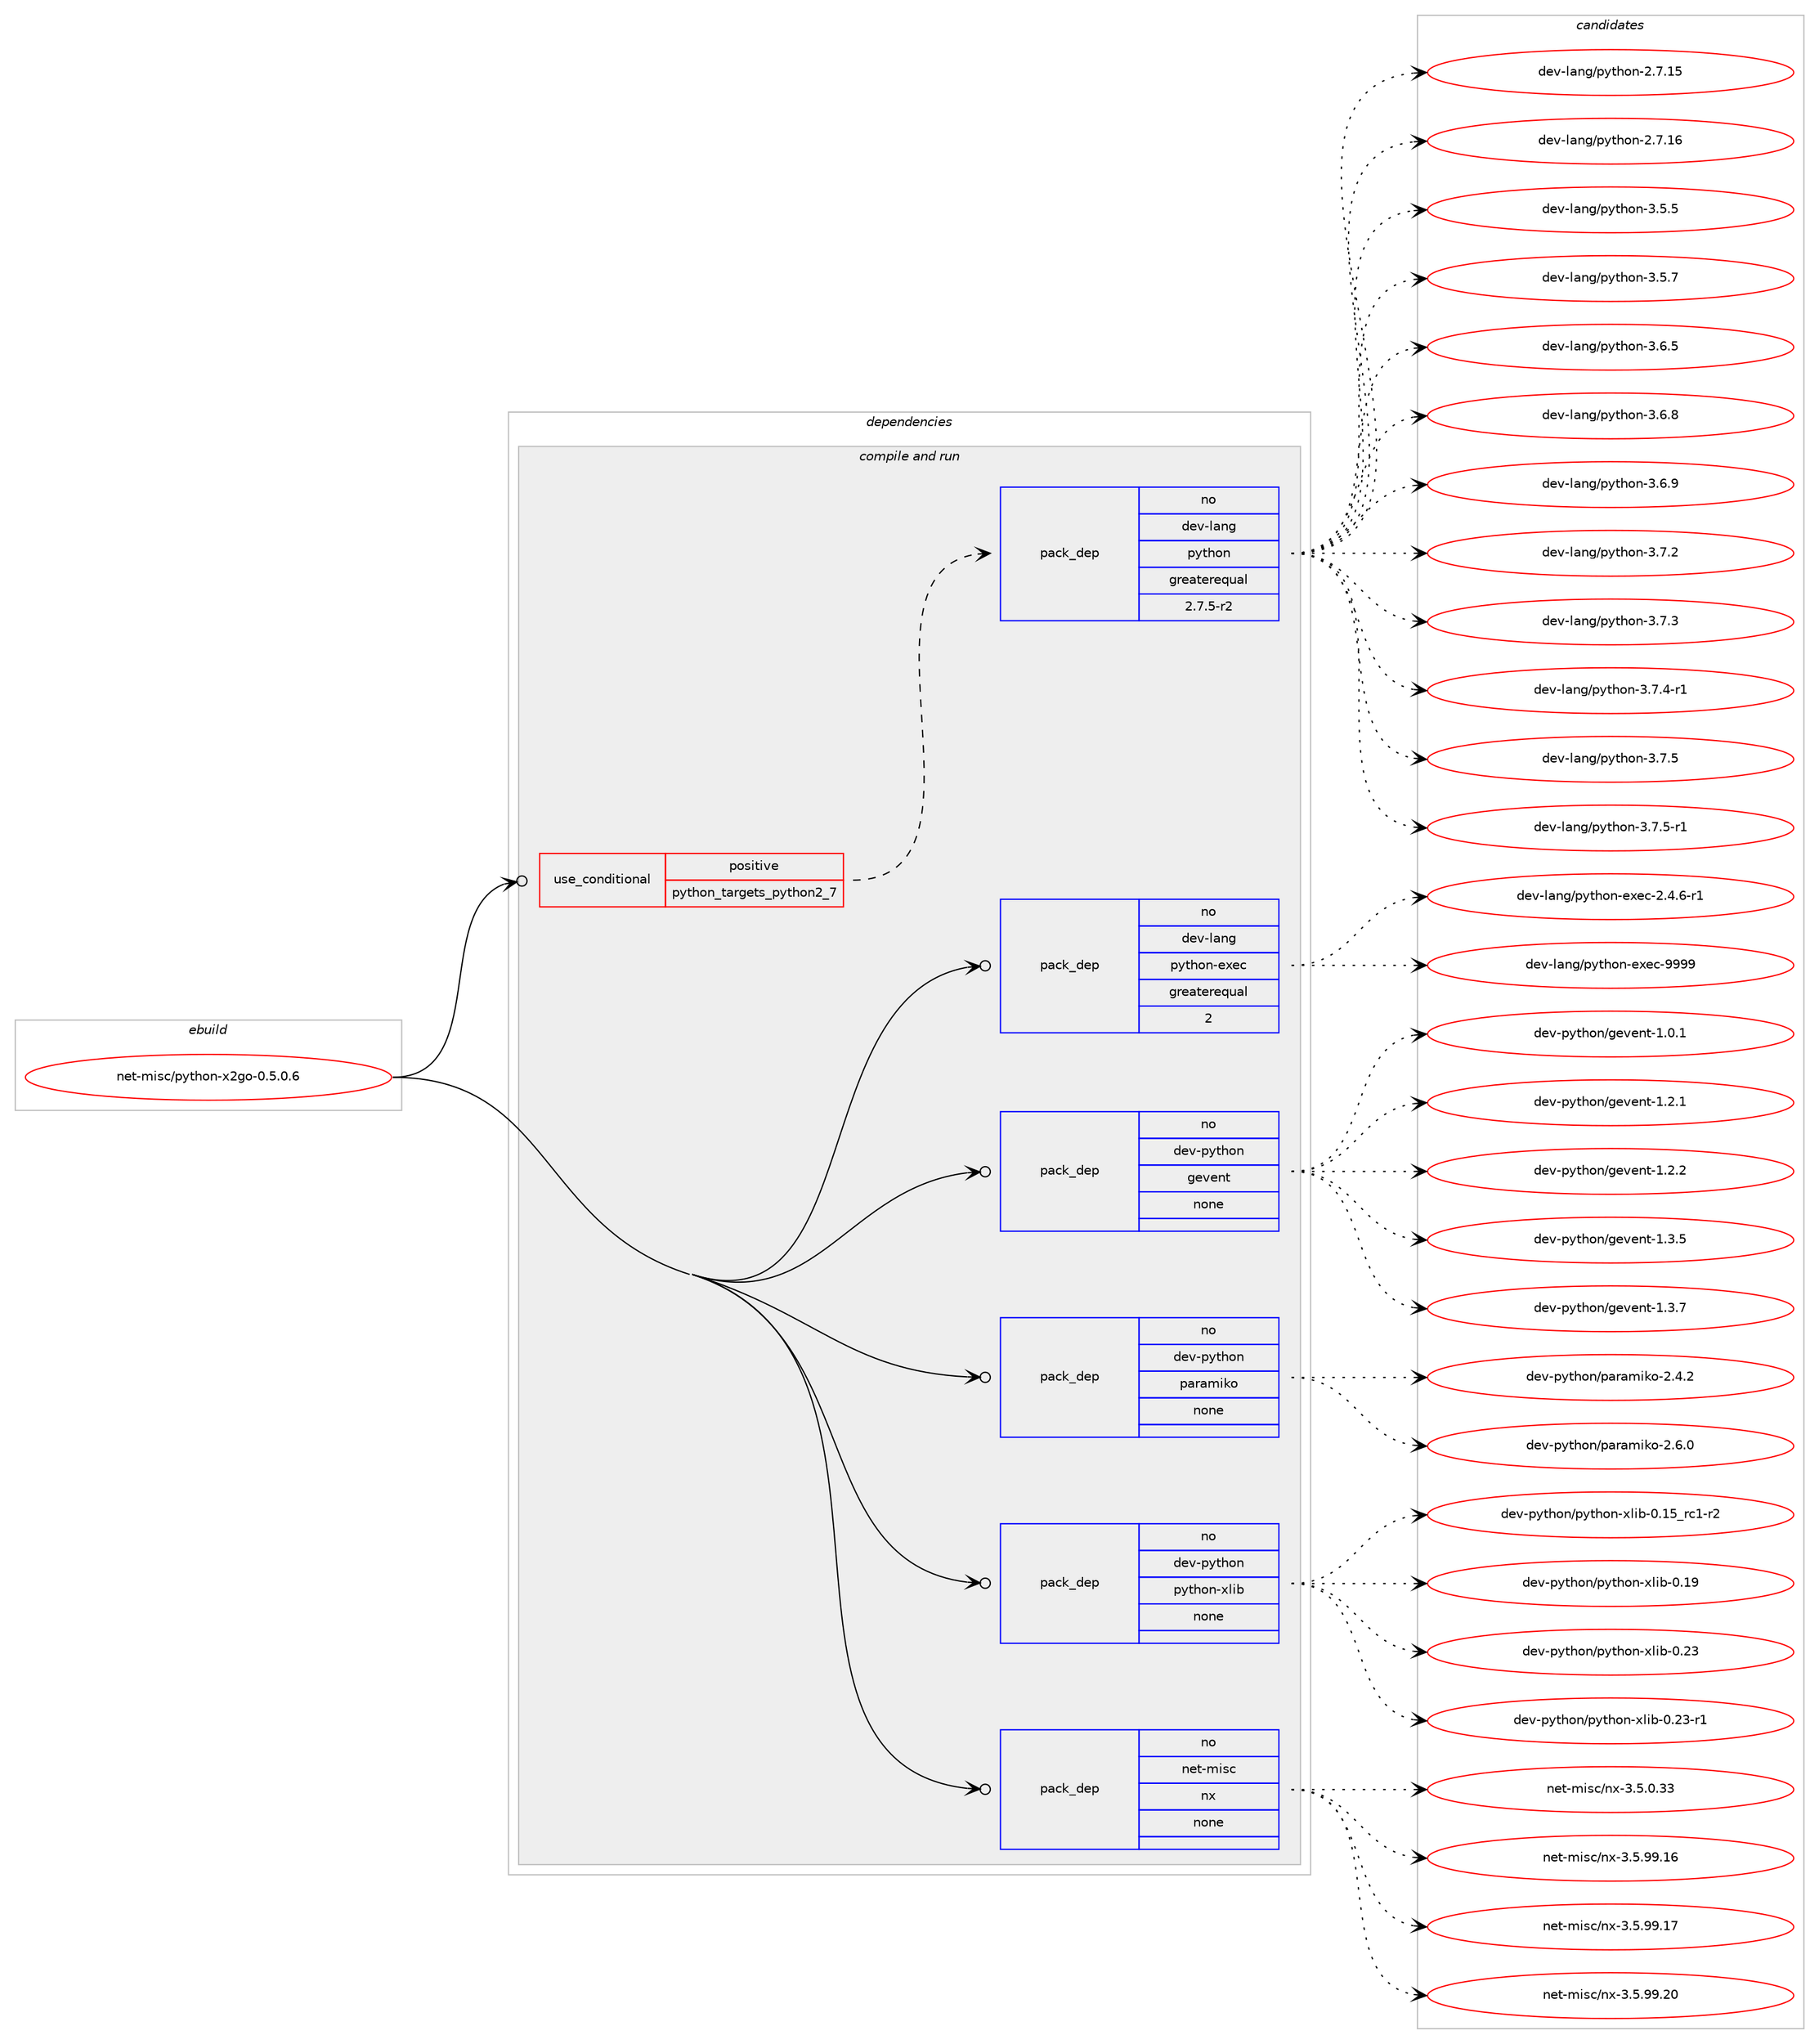 digraph prolog {

# *************
# Graph options
# *************

newrank=true;
concentrate=true;
compound=true;
graph [rankdir=LR,fontname=Helvetica,fontsize=10,ranksep=1.5];#, ranksep=2.5, nodesep=0.2];
edge  [arrowhead=vee];
node  [fontname=Helvetica,fontsize=10];

# **********
# The ebuild
# **********

subgraph cluster_leftcol {
color=gray;
rank=same;
label=<<i>ebuild</i>>;
id [label="net-misc/python-x2go-0.5.0.6", color=red, width=4, href="../net-misc/python-x2go-0.5.0.6.svg"];
}

# ****************
# The dependencies
# ****************

subgraph cluster_midcol {
color=gray;
label=<<i>dependencies</i>>;
subgraph cluster_compile {
fillcolor="#eeeeee";
style=filled;
label=<<i>compile</i>>;
}
subgraph cluster_compileandrun {
fillcolor="#eeeeee";
style=filled;
label=<<i>compile and run</i>>;
subgraph cond203940 {
dependency836312 [label=<<TABLE BORDER="0" CELLBORDER="1" CELLSPACING="0" CELLPADDING="4"><TR><TD ROWSPAN="3" CELLPADDING="10">use_conditional</TD></TR><TR><TD>positive</TD></TR><TR><TD>python_targets_python2_7</TD></TR></TABLE>>, shape=none, color=red];
subgraph pack617654 {
dependency836313 [label=<<TABLE BORDER="0" CELLBORDER="1" CELLSPACING="0" CELLPADDING="4" WIDTH="220"><TR><TD ROWSPAN="6" CELLPADDING="30">pack_dep</TD></TR><TR><TD WIDTH="110">no</TD></TR><TR><TD>dev-lang</TD></TR><TR><TD>python</TD></TR><TR><TD>greaterequal</TD></TR><TR><TD>2.7.5-r2</TD></TR></TABLE>>, shape=none, color=blue];
}
dependency836312:e -> dependency836313:w [weight=20,style="dashed",arrowhead="vee"];
}
id:e -> dependency836312:w [weight=20,style="solid",arrowhead="odotvee"];
subgraph pack617655 {
dependency836314 [label=<<TABLE BORDER="0" CELLBORDER="1" CELLSPACING="0" CELLPADDING="4" WIDTH="220"><TR><TD ROWSPAN="6" CELLPADDING="30">pack_dep</TD></TR><TR><TD WIDTH="110">no</TD></TR><TR><TD>dev-lang</TD></TR><TR><TD>python-exec</TD></TR><TR><TD>greaterequal</TD></TR><TR><TD>2</TD></TR></TABLE>>, shape=none, color=blue];
}
id:e -> dependency836314:w [weight=20,style="solid",arrowhead="odotvee"];
subgraph pack617656 {
dependency836315 [label=<<TABLE BORDER="0" CELLBORDER="1" CELLSPACING="0" CELLPADDING="4" WIDTH="220"><TR><TD ROWSPAN="6" CELLPADDING="30">pack_dep</TD></TR><TR><TD WIDTH="110">no</TD></TR><TR><TD>dev-python</TD></TR><TR><TD>gevent</TD></TR><TR><TD>none</TD></TR><TR><TD></TD></TR></TABLE>>, shape=none, color=blue];
}
id:e -> dependency836315:w [weight=20,style="solid",arrowhead="odotvee"];
subgraph pack617657 {
dependency836316 [label=<<TABLE BORDER="0" CELLBORDER="1" CELLSPACING="0" CELLPADDING="4" WIDTH="220"><TR><TD ROWSPAN="6" CELLPADDING="30">pack_dep</TD></TR><TR><TD WIDTH="110">no</TD></TR><TR><TD>dev-python</TD></TR><TR><TD>paramiko</TD></TR><TR><TD>none</TD></TR><TR><TD></TD></TR></TABLE>>, shape=none, color=blue];
}
id:e -> dependency836316:w [weight=20,style="solid",arrowhead="odotvee"];
subgraph pack617658 {
dependency836317 [label=<<TABLE BORDER="0" CELLBORDER="1" CELLSPACING="0" CELLPADDING="4" WIDTH="220"><TR><TD ROWSPAN="6" CELLPADDING="30">pack_dep</TD></TR><TR><TD WIDTH="110">no</TD></TR><TR><TD>dev-python</TD></TR><TR><TD>python-xlib</TD></TR><TR><TD>none</TD></TR><TR><TD></TD></TR></TABLE>>, shape=none, color=blue];
}
id:e -> dependency836317:w [weight=20,style="solid",arrowhead="odotvee"];
subgraph pack617659 {
dependency836318 [label=<<TABLE BORDER="0" CELLBORDER="1" CELLSPACING="0" CELLPADDING="4" WIDTH="220"><TR><TD ROWSPAN="6" CELLPADDING="30">pack_dep</TD></TR><TR><TD WIDTH="110">no</TD></TR><TR><TD>net-misc</TD></TR><TR><TD>nx</TD></TR><TR><TD>none</TD></TR><TR><TD></TD></TR></TABLE>>, shape=none, color=blue];
}
id:e -> dependency836318:w [weight=20,style="solid",arrowhead="odotvee"];
}
subgraph cluster_run {
fillcolor="#eeeeee";
style=filled;
label=<<i>run</i>>;
}
}

# **************
# The candidates
# **************

subgraph cluster_choices {
rank=same;
color=gray;
label=<<i>candidates</i>>;

subgraph choice617654 {
color=black;
nodesep=1;
choice10010111845108971101034711212111610411111045504655464953 [label="dev-lang/python-2.7.15", color=red, width=4,href="../dev-lang/python-2.7.15.svg"];
choice10010111845108971101034711212111610411111045504655464954 [label="dev-lang/python-2.7.16", color=red, width=4,href="../dev-lang/python-2.7.16.svg"];
choice100101118451089711010347112121116104111110455146534653 [label="dev-lang/python-3.5.5", color=red, width=4,href="../dev-lang/python-3.5.5.svg"];
choice100101118451089711010347112121116104111110455146534655 [label="dev-lang/python-3.5.7", color=red, width=4,href="../dev-lang/python-3.5.7.svg"];
choice100101118451089711010347112121116104111110455146544653 [label="dev-lang/python-3.6.5", color=red, width=4,href="../dev-lang/python-3.6.5.svg"];
choice100101118451089711010347112121116104111110455146544656 [label="dev-lang/python-3.6.8", color=red, width=4,href="../dev-lang/python-3.6.8.svg"];
choice100101118451089711010347112121116104111110455146544657 [label="dev-lang/python-3.6.9", color=red, width=4,href="../dev-lang/python-3.6.9.svg"];
choice100101118451089711010347112121116104111110455146554650 [label="dev-lang/python-3.7.2", color=red, width=4,href="../dev-lang/python-3.7.2.svg"];
choice100101118451089711010347112121116104111110455146554651 [label="dev-lang/python-3.7.3", color=red, width=4,href="../dev-lang/python-3.7.3.svg"];
choice1001011184510897110103471121211161041111104551465546524511449 [label="dev-lang/python-3.7.4-r1", color=red, width=4,href="../dev-lang/python-3.7.4-r1.svg"];
choice100101118451089711010347112121116104111110455146554653 [label="dev-lang/python-3.7.5", color=red, width=4,href="../dev-lang/python-3.7.5.svg"];
choice1001011184510897110103471121211161041111104551465546534511449 [label="dev-lang/python-3.7.5-r1", color=red, width=4,href="../dev-lang/python-3.7.5-r1.svg"];
dependency836313:e -> choice10010111845108971101034711212111610411111045504655464953:w [style=dotted,weight="100"];
dependency836313:e -> choice10010111845108971101034711212111610411111045504655464954:w [style=dotted,weight="100"];
dependency836313:e -> choice100101118451089711010347112121116104111110455146534653:w [style=dotted,weight="100"];
dependency836313:e -> choice100101118451089711010347112121116104111110455146534655:w [style=dotted,weight="100"];
dependency836313:e -> choice100101118451089711010347112121116104111110455146544653:w [style=dotted,weight="100"];
dependency836313:e -> choice100101118451089711010347112121116104111110455146544656:w [style=dotted,weight="100"];
dependency836313:e -> choice100101118451089711010347112121116104111110455146544657:w [style=dotted,weight="100"];
dependency836313:e -> choice100101118451089711010347112121116104111110455146554650:w [style=dotted,weight="100"];
dependency836313:e -> choice100101118451089711010347112121116104111110455146554651:w [style=dotted,weight="100"];
dependency836313:e -> choice1001011184510897110103471121211161041111104551465546524511449:w [style=dotted,weight="100"];
dependency836313:e -> choice100101118451089711010347112121116104111110455146554653:w [style=dotted,weight="100"];
dependency836313:e -> choice1001011184510897110103471121211161041111104551465546534511449:w [style=dotted,weight="100"];
}
subgraph choice617655 {
color=black;
nodesep=1;
choice10010111845108971101034711212111610411111045101120101994550465246544511449 [label="dev-lang/python-exec-2.4.6-r1", color=red, width=4,href="../dev-lang/python-exec-2.4.6-r1.svg"];
choice10010111845108971101034711212111610411111045101120101994557575757 [label="dev-lang/python-exec-9999", color=red, width=4,href="../dev-lang/python-exec-9999.svg"];
dependency836314:e -> choice10010111845108971101034711212111610411111045101120101994550465246544511449:w [style=dotted,weight="100"];
dependency836314:e -> choice10010111845108971101034711212111610411111045101120101994557575757:w [style=dotted,weight="100"];
}
subgraph choice617656 {
color=black;
nodesep=1;
choice1001011184511212111610411111047103101118101110116454946484649 [label="dev-python/gevent-1.0.1", color=red, width=4,href="../dev-python/gevent-1.0.1.svg"];
choice1001011184511212111610411111047103101118101110116454946504649 [label="dev-python/gevent-1.2.1", color=red, width=4,href="../dev-python/gevent-1.2.1.svg"];
choice1001011184511212111610411111047103101118101110116454946504650 [label="dev-python/gevent-1.2.2", color=red, width=4,href="../dev-python/gevent-1.2.2.svg"];
choice1001011184511212111610411111047103101118101110116454946514653 [label="dev-python/gevent-1.3.5", color=red, width=4,href="../dev-python/gevent-1.3.5.svg"];
choice1001011184511212111610411111047103101118101110116454946514655 [label="dev-python/gevent-1.3.7", color=red, width=4,href="../dev-python/gevent-1.3.7.svg"];
dependency836315:e -> choice1001011184511212111610411111047103101118101110116454946484649:w [style=dotted,weight="100"];
dependency836315:e -> choice1001011184511212111610411111047103101118101110116454946504649:w [style=dotted,weight="100"];
dependency836315:e -> choice1001011184511212111610411111047103101118101110116454946504650:w [style=dotted,weight="100"];
dependency836315:e -> choice1001011184511212111610411111047103101118101110116454946514653:w [style=dotted,weight="100"];
dependency836315:e -> choice1001011184511212111610411111047103101118101110116454946514655:w [style=dotted,weight="100"];
}
subgraph choice617657 {
color=black;
nodesep=1;
choice10010111845112121116104111110471129711497109105107111455046524650 [label="dev-python/paramiko-2.4.2", color=red, width=4,href="../dev-python/paramiko-2.4.2.svg"];
choice10010111845112121116104111110471129711497109105107111455046544648 [label="dev-python/paramiko-2.6.0", color=red, width=4,href="../dev-python/paramiko-2.6.0.svg"];
dependency836316:e -> choice10010111845112121116104111110471129711497109105107111455046524650:w [style=dotted,weight="100"];
dependency836316:e -> choice10010111845112121116104111110471129711497109105107111455046544648:w [style=dotted,weight="100"];
}
subgraph choice617658 {
color=black;
nodesep=1;
choice1001011184511212111610411111047112121116104111110451201081059845484649539511499494511450 [label="dev-python/python-xlib-0.15_rc1-r2", color=red, width=4,href="../dev-python/python-xlib-0.15_rc1-r2.svg"];
choice100101118451121211161041111104711212111610411111045120108105984548464957 [label="dev-python/python-xlib-0.19", color=red, width=4,href="../dev-python/python-xlib-0.19.svg"];
choice100101118451121211161041111104711212111610411111045120108105984548465051 [label="dev-python/python-xlib-0.23", color=red, width=4,href="../dev-python/python-xlib-0.23.svg"];
choice1001011184511212111610411111047112121116104111110451201081059845484650514511449 [label="dev-python/python-xlib-0.23-r1", color=red, width=4,href="../dev-python/python-xlib-0.23-r1.svg"];
dependency836317:e -> choice1001011184511212111610411111047112121116104111110451201081059845484649539511499494511450:w [style=dotted,weight="100"];
dependency836317:e -> choice100101118451121211161041111104711212111610411111045120108105984548464957:w [style=dotted,weight="100"];
dependency836317:e -> choice100101118451121211161041111104711212111610411111045120108105984548465051:w [style=dotted,weight="100"];
dependency836317:e -> choice1001011184511212111610411111047112121116104111110451201081059845484650514511449:w [style=dotted,weight="100"];
}
subgraph choice617659 {
color=black;
nodesep=1;
choice110101116451091051159947110120455146534648465151 [label="net-misc/nx-3.5.0.33", color=red, width=4,href="../net-misc/nx-3.5.0.33.svg"];
choice11010111645109105115994711012045514653465757464954 [label="net-misc/nx-3.5.99.16", color=red, width=4,href="../net-misc/nx-3.5.99.16.svg"];
choice11010111645109105115994711012045514653465757464955 [label="net-misc/nx-3.5.99.17", color=red, width=4,href="../net-misc/nx-3.5.99.17.svg"];
choice11010111645109105115994711012045514653465757465048 [label="net-misc/nx-3.5.99.20", color=red, width=4,href="../net-misc/nx-3.5.99.20.svg"];
dependency836318:e -> choice110101116451091051159947110120455146534648465151:w [style=dotted,weight="100"];
dependency836318:e -> choice11010111645109105115994711012045514653465757464954:w [style=dotted,weight="100"];
dependency836318:e -> choice11010111645109105115994711012045514653465757464955:w [style=dotted,weight="100"];
dependency836318:e -> choice11010111645109105115994711012045514653465757465048:w [style=dotted,weight="100"];
}
}

}
